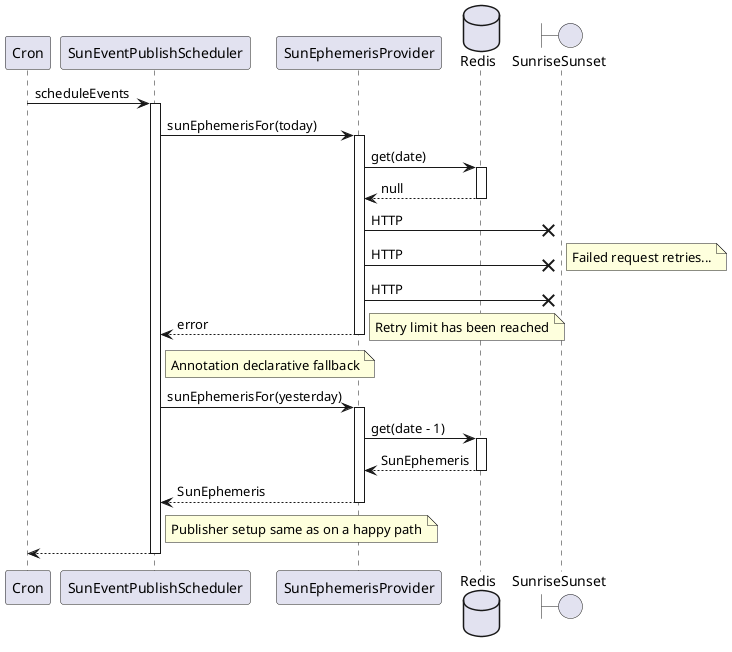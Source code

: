 @startuml

Cron -> SunEventPublishScheduler : scheduleEvents
activate SunEventPublishScheduler
    SunEventPublishScheduler -> SunEphemerisProvider : sunEphemerisFor(today)
    activate SunEphemerisProvider
        database Redis
        SunEphemerisProvider -> Redis : get(date)
        activate Redis
            SunEphemerisProvider <-- Redis : null
        deactivate Redis
        boundary SunriseSunset
        SunEphemerisProvider ->x SunriseSunset : HTTP
        SunEphemerisProvider ->x SunriseSunset : HTTP
        note right : Failed request retries...
        SunEphemerisProvider ->x SunriseSunset : HTTP
        SunEventPublishScheduler <-- SunEphemerisProvider : error
        note right : Retry limit has been reached
    deactivate SunEphemerisProvider

    note right of SunEventPublishScheduler : Annotation declarative fallback
    SunEventPublishScheduler -> SunEphemerisProvider : sunEphemerisFor(yesterday)
    activate SunEphemerisProvider
        SunEphemerisProvider -> Redis : get(date - 1)
        activate Redis
            SunEphemerisProvider <-- Redis : SunEphemeris
        deactivate Redis
        SunEventPublishScheduler <-- SunEphemerisProvider : SunEphemeris
    deactivate SunEphemerisProvider

    note right of SunEventPublishScheduler : Publisher setup same as on a happy path

    Cron <-- SunEventPublishScheduler
deactivate SunEventPublishScheduler

@enduml

